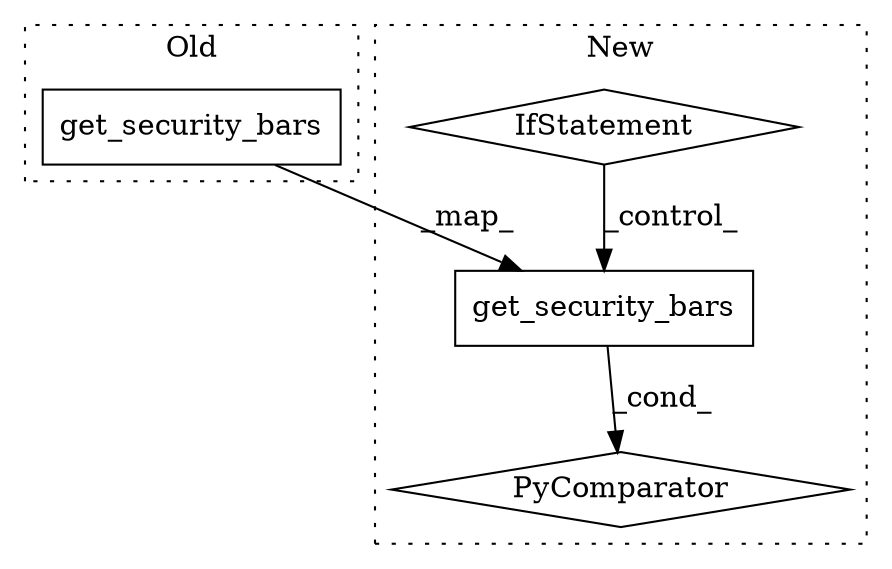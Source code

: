 digraph G {
subgraph cluster0 {
1 [label="get_security_bars" a="32" s="7157,7262" l="18,1" shape="box"];
label = "Old";
style="dotted";
}
subgraph cluster1 {
2 [label="get_security_bars" a="32" s="7591,7684" l="18,1" shape="box"];
3 [label="IfStatement" a="25" s="7764" l="23" shape="diamond"];
4 [label="PyComparator" a="113" s="7925" l="20" shape="diamond"];
label = "New";
style="dotted";
}
1 -> 2 [label="_map_"];
2 -> 4 [label="_cond_"];
3 -> 2 [label="_control_"];
}